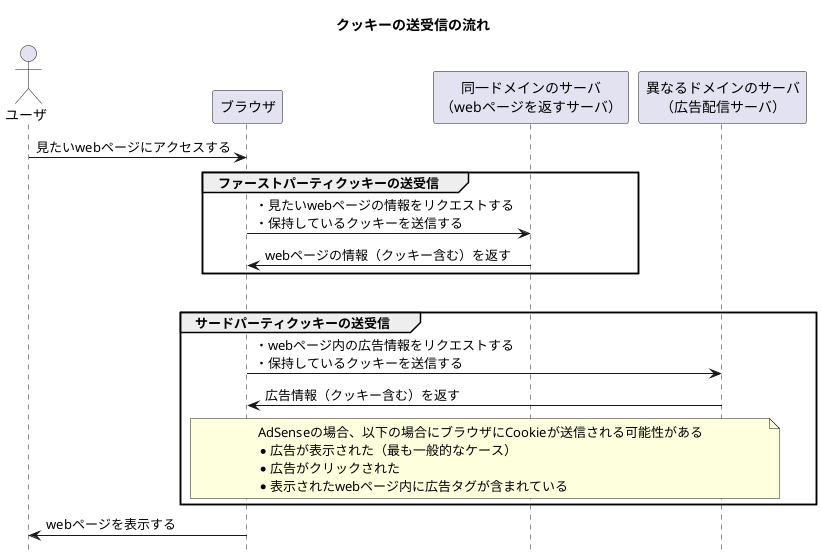 @startuml

title: クッキーの送受信の流れ
hide footbox

actor ユーザ

ユーザ -> ブラウザ: 見たいwebページにアクセスする

group ファーストパーティクッキーの送受信
  ブラウザ -> "同一ドメインのサーバ\n（webページを返すサーバ）" : ・見たいwebページの情報をリクエストする\n・保持しているクッキーを送信する
  "同一ドメインのサーバ\n（webページを返すサーバ）" -> ブラウザ: webページの情報（クッキー含む）を返す
end

|||

group サードパーティクッキーの送受信
  ブラウザ -> "異なるドメインのサーバ\n（広告配信サーバ）": ・webページ内の広告情報をリクエストする\n・保持しているクッキーを送信する
  "異なるドメインのサーバ\n（広告配信サーバ）" -> ブラウザ: 広告情報（クッキー含む）を返す

  note over ブラウザ, "異なるドメインのサーバ\n（広告配信サーバ）": AdSenseの場合、以下の場合にブラウザにCookieが送信される可能性がある\n* 広告が表示された（最も一般的なケース）\n* 広告がクリックされた\n* 表示されたwebページ内に広告タグが含まれている
end

ブラウザ -> ユーザ: webページを表示する 
@enduml